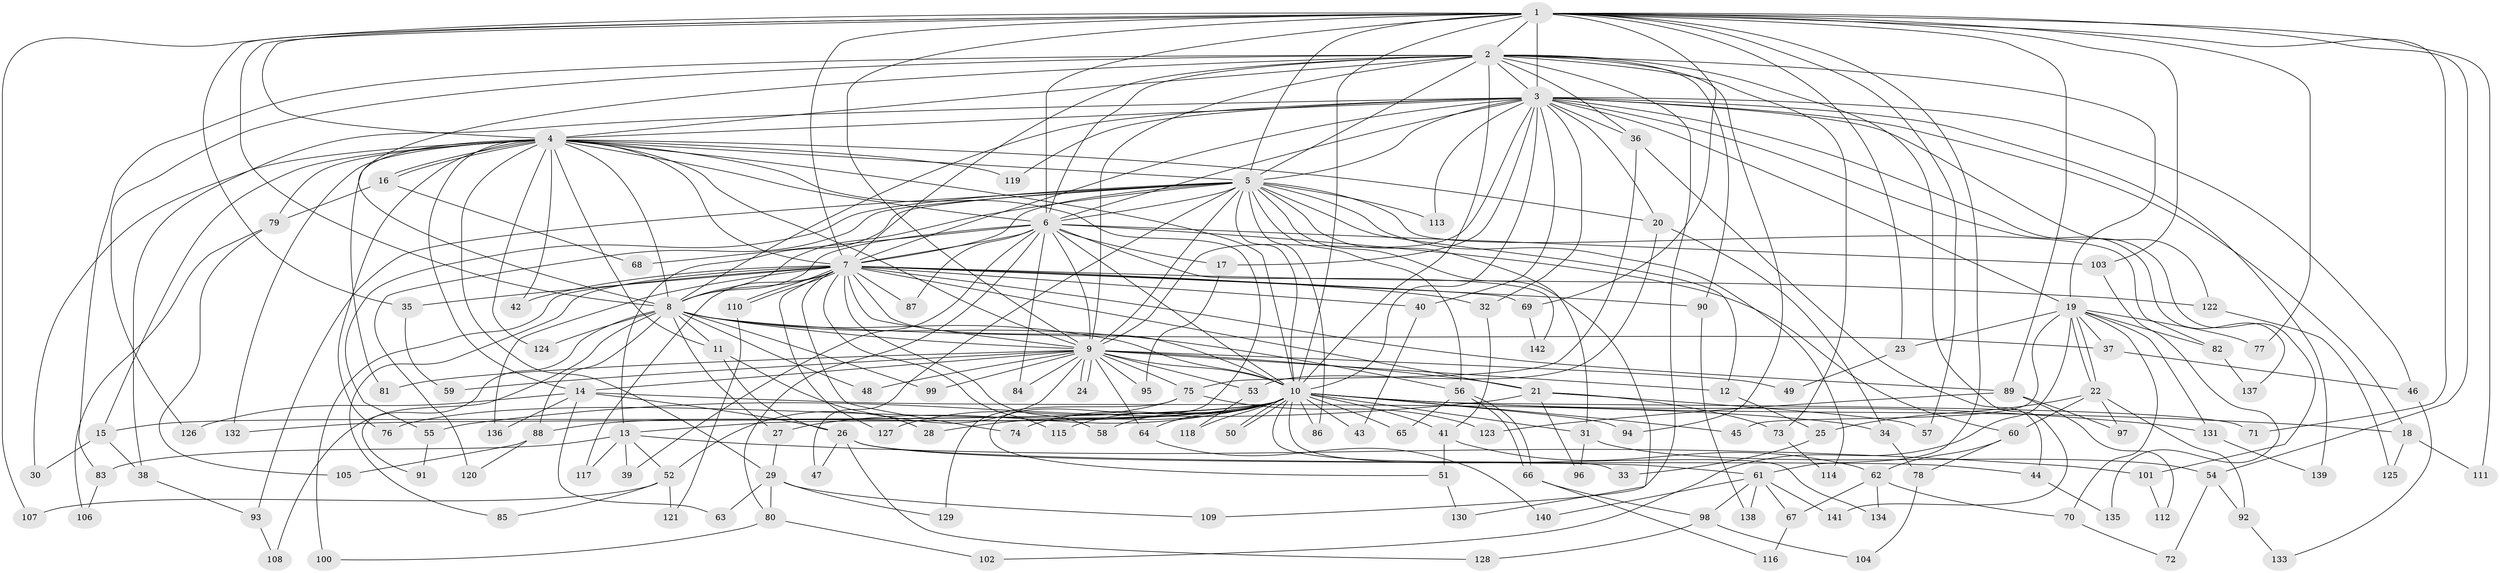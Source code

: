 // coarse degree distribution, {32: 0.011764705882352941, 21: 0.011764705882352941, 6: 0.023529411764705882, 1: 0.058823529411764705, 3: 0.1411764705882353, 2: 0.5882352941176471, 4: 0.058823529411764705, 9: 0.023529411764705882, 5: 0.03529411764705882, 39: 0.011764705882352941, 18: 0.011764705882352941, 10: 0.011764705882352941, 8: 0.011764705882352941}
// Generated by graph-tools (version 1.1) at 2025/46/03/04/25 21:46:26]
// undirected, 142 vertices, 309 edges
graph export_dot {
graph [start="1"]
  node [color=gray90,style=filled];
  1;
  2;
  3;
  4;
  5;
  6;
  7;
  8;
  9;
  10;
  11;
  12;
  13;
  14;
  15;
  16;
  17;
  18;
  19;
  20;
  21;
  22;
  23;
  24;
  25;
  26;
  27;
  28;
  29;
  30;
  31;
  32;
  33;
  34;
  35;
  36;
  37;
  38;
  39;
  40;
  41;
  42;
  43;
  44;
  45;
  46;
  47;
  48;
  49;
  50;
  51;
  52;
  53;
  54;
  55;
  56;
  57;
  58;
  59;
  60;
  61;
  62;
  63;
  64;
  65;
  66;
  67;
  68;
  69;
  70;
  71;
  72;
  73;
  74;
  75;
  76;
  77;
  78;
  79;
  80;
  81;
  82;
  83;
  84;
  85;
  86;
  87;
  88;
  89;
  90;
  91;
  92;
  93;
  94;
  95;
  96;
  97;
  98;
  99;
  100;
  101;
  102;
  103;
  104;
  105;
  106;
  107;
  108;
  109;
  110;
  111;
  112;
  113;
  114;
  115;
  116;
  117;
  118;
  119;
  120;
  121;
  122;
  123;
  124;
  125;
  126;
  127;
  128;
  129;
  130;
  131;
  132;
  133;
  134;
  135;
  136;
  137;
  138;
  139;
  140;
  141;
  142;
  1 -- 2;
  1 -- 3;
  1 -- 4;
  1 -- 5;
  1 -- 6;
  1 -- 7;
  1 -- 8;
  1 -- 9;
  1 -- 10;
  1 -- 23;
  1 -- 35;
  1 -- 54;
  1 -- 57;
  1 -- 61;
  1 -- 69;
  1 -- 71;
  1 -- 77;
  1 -- 89;
  1 -- 103;
  1 -- 107;
  1 -- 111;
  2 -- 3;
  2 -- 4;
  2 -- 5;
  2 -- 6;
  2 -- 7;
  2 -- 8;
  2 -- 9;
  2 -- 10;
  2 -- 19;
  2 -- 36;
  2 -- 73;
  2 -- 83;
  2 -- 90;
  2 -- 94;
  2 -- 109;
  2 -- 126;
  2 -- 141;
  3 -- 4;
  3 -- 5;
  3 -- 6;
  3 -- 7;
  3 -- 8;
  3 -- 9;
  3 -- 10;
  3 -- 17;
  3 -- 18;
  3 -- 19;
  3 -- 20;
  3 -- 32;
  3 -- 36;
  3 -- 38;
  3 -- 40;
  3 -- 46;
  3 -- 101;
  3 -- 113;
  3 -- 119;
  3 -- 122;
  3 -- 137;
  3 -- 139;
  4 -- 5;
  4 -- 6;
  4 -- 7;
  4 -- 8;
  4 -- 9;
  4 -- 10;
  4 -- 11;
  4 -- 14;
  4 -- 15;
  4 -- 16;
  4 -- 16;
  4 -- 20;
  4 -- 29;
  4 -- 30;
  4 -- 42;
  4 -- 51;
  4 -- 76;
  4 -- 79;
  4 -- 81;
  4 -- 119;
  4 -- 124;
  4 -- 132;
  5 -- 6;
  5 -- 7;
  5 -- 8;
  5 -- 9;
  5 -- 10;
  5 -- 12;
  5 -- 13;
  5 -- 31;
  5 -- 47;
  5 -- 55;
  5 -- 56;
  5 -- 82;
  5 -- 86;
  5 -- 93;
  5 -- 113;
  5 -- 114;
  5 -- 120;
  5 -- 130;
  6 -- 7;
  6 -- 8;
  6 -- 9;
  6 -- 10;
  6 -- 17;
  6 -- 39;
  6 -- 60;
  6 -- 68;
  6 -- 80;
  6 -- 84;
  6 -- 87;
  6 -- 103;
  6 -- 142;
  7 -- 8;
  7 -- 9;
  7 -- 10;
  7 -- 21;
  7 -- 32;
  7 -- 35;
  7 -- 40;
  7 -- 42;
  7 -- 58;
  7 -- 69;
  7 -- 74;
  7 -- 85;
  7 -- 87;
  7 -- 89;
  7 -- 90;
  7 -- 100;
  7 -- 110;
  7 -- 110;
  7 -- 115;
  7 -- 117;
  7 -- 122;
  7 -- 127;
  7 -- 136;
  8 -- 9;
  8 -- 10;
  8 -- 11;
  8 -- 27;
  8 -- 37;
  8 -- 48;
  8 -- 56;
  8 -- 88;
  8 -- 91;
  8 -- 99;
  8 -- 108;
  8 -- 124;
  9 -- 10;
  9 -- 12;
  9 -- 14;
  9 -- 21;
  9 -- 24;
  9 -- 24;
  9 -- 48;
  9 -- 49;
  9 -- 52;
  9 -- 53;
  9 -- 59;
  9 -- 64;
  9 -- 75;
  9 -- 81;
  9 -- 84;
  9 -- 95;
  9 -- 99;
  10 -- 13;
  10 -- 15;
  10 -- 18;
  10 -- 27;
  10 -- 28;
  10 -- 31;
  10 -- 33;
  10 -- 41;
  10 -- 43;
  10 -- 45;
  10 -- 50;
  10 -- 50;
  10 -- 58;
  10 -- 64;
  10 -- 65;
  10 -- 71;
  10 -- 74;
  10 -- 76;
  10 -- 86;
  10 -- 88;
  10 -- 94;
  10 -- 115;
  10 -- 118;
  10 -- 131;
  10 -- 132;
  10 -- 134;
  11 -- 26;
  11 -- 28;
  12 -- 25;
  13 -- 39;
  13 -- 52;
  13 -- 83;
  13 -- 101;
  13 -- 117;
  14 -- 26;
  14 -- 34;
  14 -- 63;
  14 -- 126;
  14 -- 136;
  15 -- 30;
  15 -- 38;
  16 -- 68;
  16 -- 79;
  17 -- 95;
  18 -- 111;
  18 -- 125;
  19 -- 22;
  19 -- 22;
  19 -- 23;
  19 -- 37;
  19 -- 45;
  19 -- 70;
  19 -- 77;
  19 -- 82;
  19 -- 102;
  19 -- 131;
  20 -- 34;
  20 -- 53;
  21 -- 55;
  21 -- 57;
  21 -- 73;
  21 -- 96;
  22 -- 25;
  22 -- 60;
  22 -- 92;
  22 -- 97;
  23 -- 49;
  25 -- 33;
  26 -- 44;
  26 -- 47;
  26 -- 61;
  26 -- 128;
  27 -- 29;
  29 -- 63;
  29 -- 80;
  29 -- 109;
  29 -- 129;
  31 -- 54;
  31 -- 96;
  32 -- 41;
  34 -- 78;
  35 -- 59;
  36 -- 44;
  36 -- 75;
  37 -- 46;
  38 -- 93;
  40 -- 43;
  41 -- 51;
  41 -- 62;
  44 -- 135;
  46 -- 133;
  51 -- 130;
  52 -- 85;
  52 -- 107;
  52 -- 121;
  53 -- 118;
  54 -- 72;
  54 -- 92;
  55 -- 91;
  56 -- 65;
  56 -- 66;
  56 -- 66;
  60 -- 62;
  60 -- 78;
  61 -- 67;
  61 -- 98;
  61 -- 138;
  61 -- 140;
  61 -- 141;
  62 -- 67;
  62 -- 70;
  62 -- 134;
  64 -- 140;
  66 -- 98;
  66 -- 116;
  67 -- 116;
  69 -- 142;
  70 -- 72;
  73 -- 114;
  75 -- 123;
  75 -- 127;
  75 -- 129;
  78 -- 104;
  79 -- 105;
  79 -- 106;
  80 -- 100;
  80 -- 102;
  82 -- 137;
  83 -- 106;
  88 -- 105;
  88 -- 120;
  89 -- 97;
  89 -- 112;
  89 -- 123;
  90 -- 138;
  92 -- 133;
  93 -- 108;
  98 -- 104;
  98 -- 128;
  101 -- 112;
  103 -- 135;
  110 -- 121;
  122 -- 125;
  131 -- 139;
}
